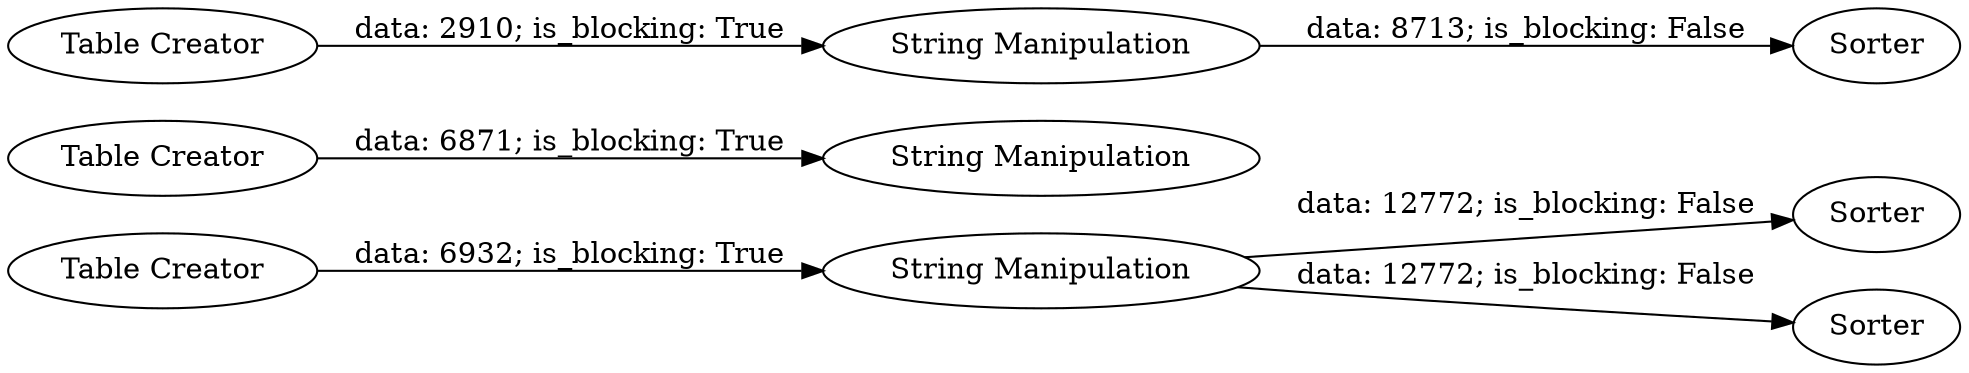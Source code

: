 digraph {
	"-6520564700961978631_7" [label=Sorter]
	"-6520564700961978631_2" [label="String Manipulation"]
	"-6520564700961978631_14" [label="Table Creator"]
	"-6520564700961978631_6" [label=Sorter]
	"-6520564700961978631_3" [label="Table Creator"]
	"-6520564700961978631_5" [label=Sorter]
	"-6520564700961978631_1" [label="Table Creator"]
	"-6520564700961978631_4" [label="String Manipulation"]
	"-6520564700961978631_13" [label="String Manipulation"]
	"-6520564700961978631_3" -> "-6520564700961978631_4" [label="data: 2910; is_blocking: True"]
	"-6520564700961978631_2" -> "-6520564700961978631_6" [label="data: 12772; is_blocking: False"]
	"-6520564700961978631_2" -> "-6520564700961978631_7" [label="data: 12772; is_blocking: False"]
	"-6520564700961978631_14" -> "-6520564700961978631_13" [label="data: 6871; is_blocking: True"]
	"-6520564700961978631_4" -> "-6520564700961978631_5" [label="data: 8713; is_blocking: False"]
	"-6520564700961978631_1" -> "-6520564700961978631_2" [label="data: 6932; is_blocking: True"]
	rankdir=LR
}
